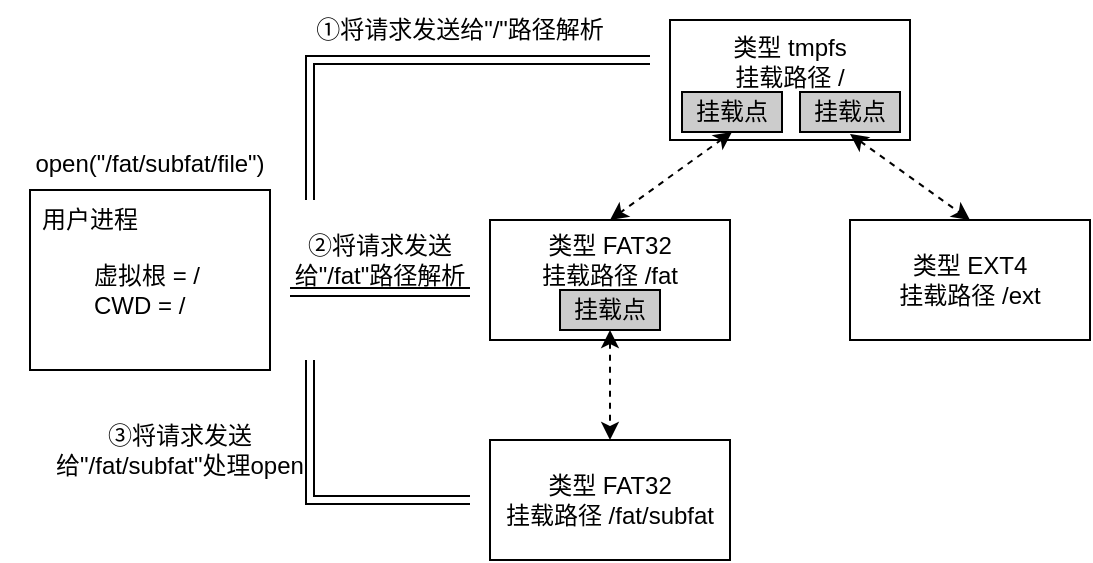 <mxfile version="20.7.4" type="github">
  <diagram id="7afIn6UXLu-LbnzqftXu" name="第 1 页">
    <mxGraphModel dx="882" dy="596" grid="1" gridSize="10" guides="1" tooltips="1" connect="1" arrows="1" fold="1" page="1" pageScale="1" pageWidth="827" pageHeight="1169" math="0" shadow="0">
      <root>
        <mxCell id="0" />
        <mxCell id="1" parent="0" />
        <mxCell id="tHfRNbbcMTJ4Syi-T5XC-15" value="" style="rounded=0;whiteSpace=wrap;html=1;" parent="1" vertex="1">
          <mxGeometry x="150" y="185" width="120" height="90" as="geometry" />
        </mxCell>
        <mxCell id="tHfRNbbcMTJ4Syi-T5XC-16" value="用户进程" style="text;html=1;strokeColor=none;fillColor=none;align=center;verticalAlign=middle;whiteSpace=wrap;rounded=0;" parent="1" vertex="1">
          <mxGeometry x="150" y="185" width="60" height="30" as="geometry" />
        </mxCell>
        <mxCell id="tHfRNbbcMTJ4Syi-T5XC-17" value="虚拟根 = /&lt;br&gt;CWD = /" style="text;html=1;strokeColor=none;fillColor=none;align=left;verticalAlign=middle;whiteSpace=wrap;rounded=0;" parent="1" vertex="1">
          <mxGeometry x="180" y="220" width="60" height="30" as="geometry" />
        </mxCell>
        <mxCell id="tHfRNbbcMTJ4Syi-T5XC-18" value="open(&quot;/fat/subfat/file&quot;)" style="text;html=1;strokeColor=none;fillColor=none;align=center;verticalAlign=middle;whiteSpace=wrap;rounded=0;" parent="1" vertex="1">
          <mxGeometry x="135" y="157" width="150" height="30" as="geometry" />
        </mxCell>
        <mxCell id="tHfRNbbcMTJ4Syi-T5XC-20" value="" style="endArrow=classic;startArrow=classic;html=1;rounded=0;shape=link;edgeStyle=orthogonalEdgeStyle;" parent="1" edge="1">
          <mxGeometry width="50" height="50" relative="1" as="geometry">
            <mxPoint x="290" y="190" as="sourcePoint" />
            <mxPoint x="460" y="120" as="targetPoint" />
            <Array as="points">
              <mxPoint x="290" y="120" />
              <mxPoint x="450" y="120" />
            </Array>
          </mxGeometry>
        </mxCell>
        <mxCell id="tHfRNbbcMTJ4Syi-T5XC-21" value="" style="endArrow=classic;startArrow=classic;html=1;rounded=0;shape=link;" parent="1" edge="1">
          <mxGeometry width="50" height="50" relative="1" as="geometry">
            <mxPoint x="280" y="236" as="sourcePoint" />
            <mxPoint x="370" y="236" as="targetPoint" />
          </mxGeometry>
        </mxCell>
        <mxCell id="tHfRNbbcMTJ4Syi-T5XC-22" value="" style="endArrow=classic;startArrow=classic;html=1;rounded=0;shape=link;edgeStyle=orthogonalEdgeStyle;" parent="1" edge="1">
          <mxGeometry width="50" height="50" relative="1" as="geometry">
            <mxPoint x="370" y="340" as="sourcePoint" />
            <mxPoint x="290" y="270" as="targetPoint" />
            <Array as="points">
              <mxPoint x="290" y="340" />
              <mxPoint x="290" y="270" />
            </Array>
          </mxGeometry>
        </mxCell>
        <mxCell id="tHfRNbbcMTJ4Syi-T5XC-23" value="①将请求发送给&quot;/&quot;路径解析" style="text;html=1;strokeColor=none;fillColor=none;align=center;verticalAlign=middle;whiteSpace=wrap;rounded=0;" parent="1" vertex="1">
          <mxGeometry x="290" y="90" width="150" height="30" as="geometry" />
        </mxCell>
        <mxCell id="tHfRNbbcMTJ4Syi-T5XC-24" value="②将请求发送给&quot;/fat&quot;路径解析" style="text;html=1;strokeColor=none;fillColor=none;align=center;verticalAlign=middle;whiteSpace=wrap;rounded=0;" parent="1" vertex="1">
          <mxGeometry x="280" y="205" width="90" height="30" as="geometry" />
        </mxCell>
        <mxCell id="tHfRNbbcMTJ4Syi-T5XC-25" value="③将请求发送给&quot;/fat/subfat&quot;处理open" style="text;html=1;strokeColor=none;fillColor=none;align=center;verticalAlign=middle;whiteSpace=wrap;rounded=0;" parent="1" vertex="1">
          <mxGeometry x="150" y="300" width="150" height="30" as="geometry" />
        </mxCell>
        <mxCell id="K9_FUO8j_ijeAieuXdYU-1" value="" style="rounded=0;whiteSpace=wrap;html=1;" vertex="1" parent="1">
          <mxGeometry x="380" y="200" width="120" height="60" as="geometry" />
        </mxCell>
        <mxCell id="K9_FUO8j_ijeAieuXdYU-2" value="类型 FAT32&lt;br&gt;挂载路径 /fat" style="text;html=1;strokeColor=none;fillColor=none;align=center;verticalAlign=middle;whiteSpace=wrap;rounded=0;" vertex="1" parent="1">
          <mxGeometry x="380" y="190" width="120" height="60" as="geometry" />
        </mxCell>
        <mxCell id="K9_FUO8j_ijeAieuXdYU-3" value="" style="rounded=0;whiteSpace=wrap;html=1;" vertex="1" parent="1">
          <mxGeometry x="470" y="100" width="120" height="60" as="geometry" />
        </mxCell>
        <mxCell id="K9_FUO8j_ijeAieuXdYU-4" value="" style="rounded=0;whiteSpace=wrap;html=1;" vertex="1" parent="1">
          <mxGeometry x="560" y="200" width="120" height="60" as="geometry" />
        </mxCell>
        <mxCell id="K9_FUO8j_ijeAieuXdYU-5" value="类型 tmpfs&lt;br&gt;挂载路径 /" style="text;html=1;strokeColor=none;fillColor=none;align=center;verticalAlign=middle;whiteSpace=wrap;rounded=0;" vertex="1" parent="1">
          <mxGeometry x="500" y="106" width="60" height="30" as="geometry" />
        </mxCell>
        <mxCell id="K9_FUO8j_ijeAieuXdYU-6" value="类型 EXT4&lt;br&gt;挂载路径 /ext" style="text;html=1;strokeColor=none;fillColor=none;align=center;verticalAlign=middle;whiteSpace=wrap;rounded=0;" vertex="1" parent="1">
          <mxGeometry x="575" y="215" width="90" height="30" as="geometry" />
        </mxCell>
        <mxCell id="K9_FUO8j_ijeAieuXdYU-7" value="" style="rounded=0;whiteSpace=wrap;html=1;" vertex="1" parent="1">
          <mxGeometry x="380" y="310" width="120" height="60" as="geometry" />
        </mxCell>
        <mxCell id="K9_FUO8j_ijeAieuXdYU-8" value="类型 FAT32&lt;br&gt;挂载路径 /fat/subfat" style="text;html=1;strokeColor=none;fillColor=none;align=center;verticalAlign=middle;whiteSpace=wrap;rounded=0;" vertex="1" parent="1">
          <mxGeometry x="380" y="310" width="120" height="60" as="geometry" />
        </mxCell>
        <mxCell id="K9_FUO8j_ijeAieuXdYU-9" style="rounded=0;orthogonalLoop=1;jettySize=auto;html=1;exitX=0.5;exitY=1;exitDx=0;exitDy=0;entryX=0.5;entryY=0;entryDx=0;entryDy=0;startArrow=classic;startFill=1;dashed=1;" edge="1" parent="1" target="K9_FUO8j_ijeAieuXdYU-4">
          <mxGeometry relative="1" as="geometry">
            <mxPoint x="560" y="157" as="sourcePoint" />
          </mxGeometry>
        </mxCell>
        <mxCell id="K9_FUO8j_ijeAieuXdYU-10" style="rounded=0;orthogonalLoop=1;jettySize=auto;html=1;exitX=0.5;exitY=1;exitDx=0;exitDy=0;entryX=0.5;entryY=0;entryDx=0;entryDy=0;startArrow=classic;startFill=1;dashed=1;" edge="1" parent="1" source="K9_FUO8j_ijeAieuXdYU-14" target="K9_FUO8j_ijeAieuXdYU-7">
          <mxGeometry relative="1" as="geometry">
            <mxPoint x="440" y="256" as="sourcePoint" />
          </mxGeometry>
        </mxCell>
        <mxCell id="K9_FUO8j_ijeAieuXdYU-11" value="挂载点" style="rounded=0;whiteSpace=wrap;html=1;fillStyle=auto;strokeColor=#000000;fillColor=#CCCCCC;" vertex="1" parent="1">
          <mxGeometry x="535" y="136" width="50" height="20" as="geometry" />
        </mxCell>
        <mxCell id="K9_FUO8j_ijeAieuXdYU-12" style="edgeStyle=none;rounded=0;orthogonalLoop=1;jettySize=auto;html=1;exitX=0.5;exitY=1;exitDx=0;exitDy=0;entryX=0.5;entryY=0;entryDx=0;entryDy=0;dashed=1;startArrow=classic;startFill=1;" edge="1" parent="1" source="K9_FUO8j_ijeAieuXdYU-13" target="K9_FUO8j_ijeAieuXdYU-1">
          <mxGeometry relative="1" as="geometry" />
        </mxCell>
        <mxCell id="K9_FUO8j_ijeAieuXdYU-13" value="挂载点" style="rounded=0;whiteSpace=wrap;html=1;fillStyle=auto;strokeColor=#000000;fillColor=#CCCCCC;" vertex="1" parent="1">
          <mxGeometry x="476" y="136" width="50" height="20" as="geometry" />
        </mxCell>
        <mxCell id="K9_FUO8j_ijeAieuXdYU-14" value="挂载点" style="rounded=0;whiteSpace=wrap;html=1;fillStyle=auto;strokeColor=#000000;fillColor=#CCCCCC;" vertex="1" parent="1">
          <mxGeometry x="415" y="235" width="50" height="20" as="geometry" />
        </mxCell>
      </root>
    </mxGraphModel>
  </diagram>
</mxfile>

